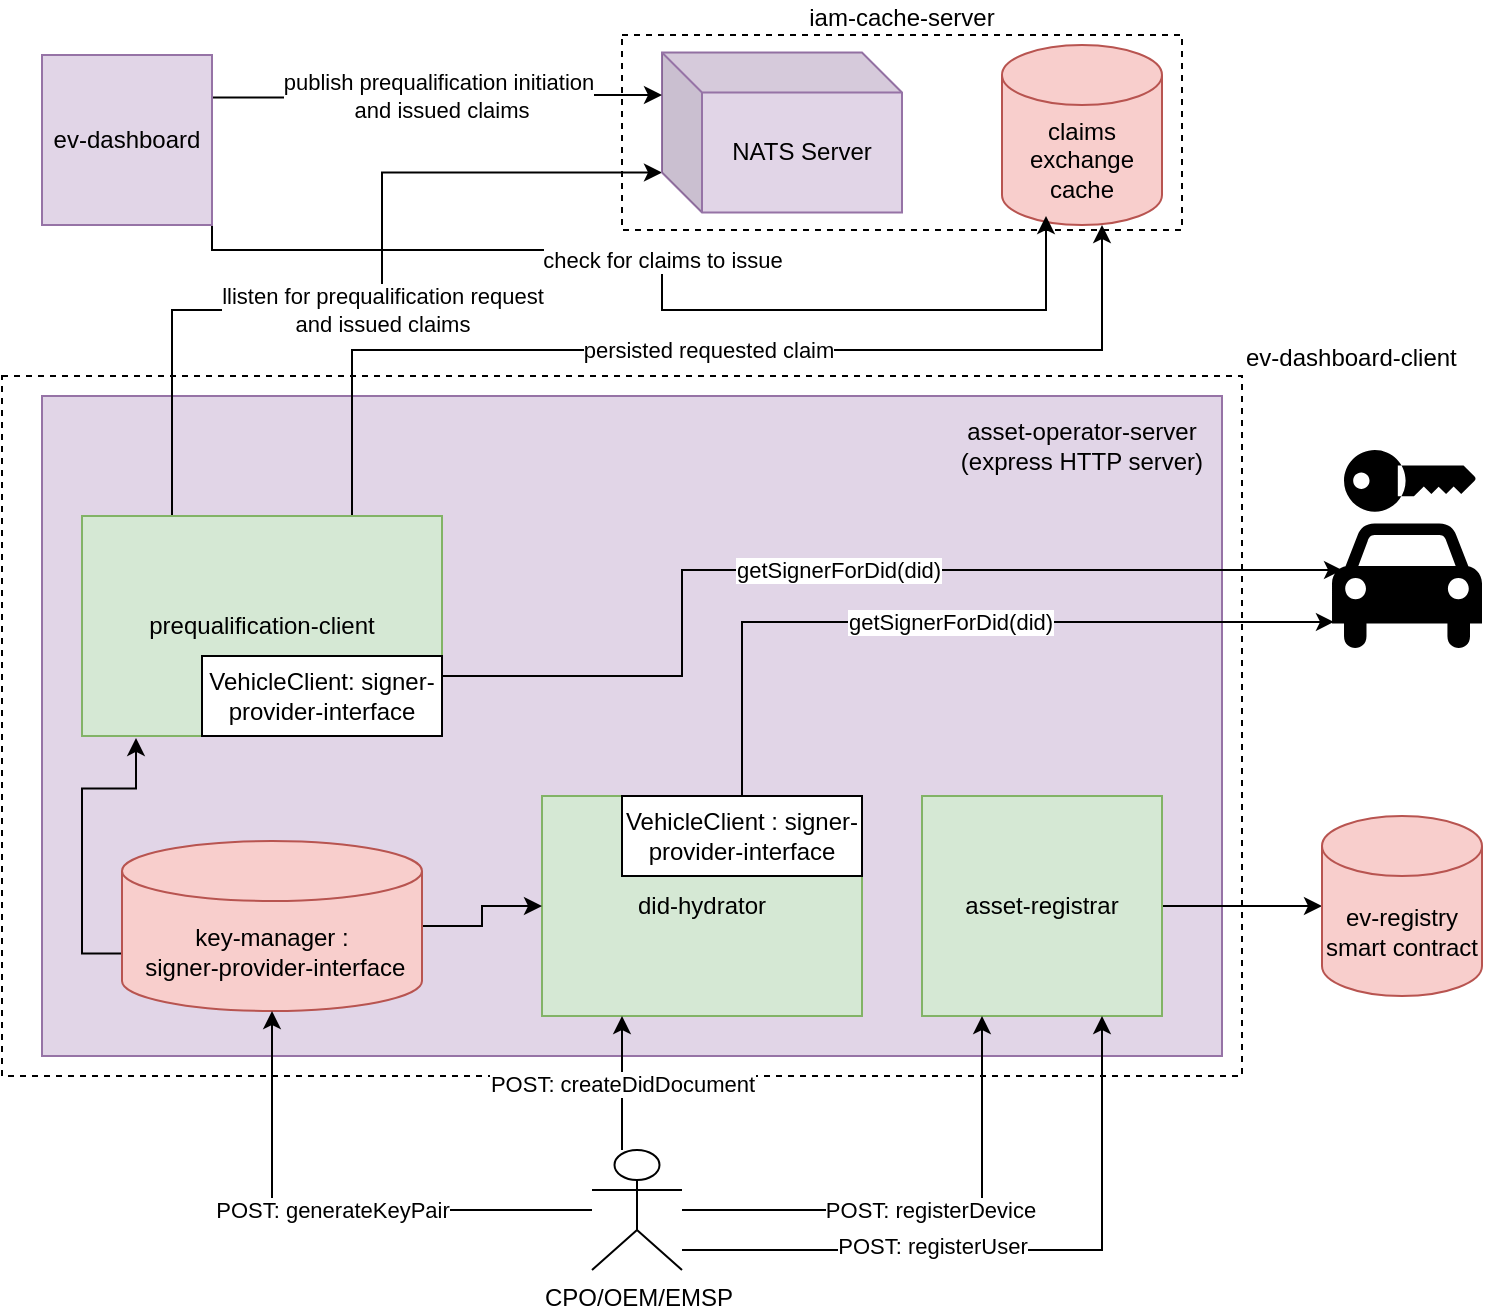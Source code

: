 <mxfile version="13.10.2"><diagram id="yGvaE43_NcQUKt1iMErg" name="Page-1"><mxGraphModel dx="1426" dy="733" grid="1" gridSize="10" guides="1" tooltips="1" connect="1" arrows="1" fold="1" page="1" pageScale="1" pageWidth="1200" pageHeight="1600" math="0" shadow="0"><root><mxCell id="0"/><mxCell id="1" parent="0"/><mxCell id="cYk_yAAYVgcoVij9H97l-51" value="iam-cache-server" style="rounded=0;whiteSpace=wrap;html=1;dashed=1;fillColor=none;gradientColor=none;align=center;labelPosition=center;verticalLabelPosition=top;verticalAlign=bottom;" vertex="1" parent="1"><mxGeometry x="500" y="42.5" width="280" height="97.5" as="geometry"/></mxCell><mxCell id="cYk_yAAYVgcoVij9H97l-46" value="ev-dashboard-client" style="rounded=0;whiteSpace=wrap;html=1;gradientColor=none;align=left;fillColor=none;dashed=1;labelPosition=right;verticalLabelPosition=top;verticalAlign=bottom;" vertex="1" parent="1"><mxGeometry x="190" y="213" width="620" height="350" as="geometry"/></mxCell><mxCell id="cYk_yAAYVgcoVij9H97l-2" value="" style="rounded=0;whiteSpace=wrap;html=1;fillColor=#e1d5e7;strokeColor=#9673a6;" vertex="1" parent="1"><mxGeometry x="210" y="223" width="590" height="330" as="geometry"/></mxCell><mxCell id="cYk_yAAYVgcoVij9H97l-3" value="asset-operator-server&lt;br&gt;(express HTTP server)" style="text;html=1;strokeColor=none;fillColor=none;align=center;verticalAlign=middle;whiteSpace=wrap;rounded=0;dashed=1;" vertex="1" parent="1"><mxGeometry x="660" y="233" width="140" height="30" as="geometry"/></mxCell><mxCell id="cYk_yAAYVgcoVij9H97l-6" value="did-hydrator" style="rounded=0;whiteSpace=wrap;html=1;fillColor=#d5e8d4;strokeColor=#82b366;" vertex="1" parent="1"><mxGeometry x="460" y="423" width="160" height="110" as="geometry"/></mxCell><mxCell id="cYk_yAAYVgcoVij9H97l-25" style="edgeStyle=orthogonalEdgeStyle;rounded=0;orthogonalLoop=1;jettySize=auto;html=1;exitX=0;exitY=0;exitDx=0;exitDy=56.25;exitPerimeter=0;entryX=0.15;entryY=1.009;entryDx=0;entryDy=0;entryPerimeter=0;" edge="1" parent="1" source="cYk_yAAYVgcoVij9H97l-9" target="cYk_yAAYVgcoVij9H97l-14"><mxGeometry relative="1" as="geometry"/></mxCell><mxCell id="cYk_yAAYVgcoVij9H97l-38" style="edgeStyle=orthogonalEdgeStyle;rounded=0;orthogonalLoop=1;jettySize=auto;html=1;entryX=0;entryY=0.5;entryDx=0;entryDy=0;" edge="1" parent="1" source="cYk_yAAYVgcoVij9H97l-9" target="cYk_yAAYVgcoVij9H97l-6"><mxGeometry relative="1" as="geometry"/></mxCell><mxCell id="cYk_yAAYVgcoVij9H97l-9" value="&lt;span style=&quot;text-align: left&quot;&gt;key-manager :&lt;/span&gt;&lt;br style=&quot;text-align: left&quot;&gt;&lt;span style=&quot;text-align: left&quot;&gt;&amp;nbsp;signer-provider-interface&lt;/span&gt;" style="shape=cylinder3;whiteSpace=wrap;html=1;boundedLbl=1;backgroundOutline=1;size=15;fillColor=#f8cecc;strokeColor=#b85450;" vertex="1" parent="1"><mxGeometry x="250" y="445.5" width="150" height="85" as="geometry"/></mxCell><mxCell id="cYk_yAAYVgcoVij9H97l-48" style="edgeStyle=orthogonalEdgeStyle;rounded=0;orthogonalLoop=1;jettySize=auto;html=1;entryX=0;entryY=0.5;entryDx=0;entryDy=0;entryPerimeter=0;" edge="1" parent="1" source="cYk_yAAYVgcoVij9H97l-11" target="cYk_yAAYVgcoVij9H97l-39"><mxGeometry relative="1" as="geometry"/></mxCell><mxCell id="cYk_yAAYVgcoVij9H97l-11" value="asset-registrar" style="rounded=0;whiteSpace=wrap;html=1;spacingLeft=0;fillColor=#d5e8d4;strokeColor=#82b366;" vertex="1" parent="1"><mxGeometry x="650" y="423" width="120" height="110" as="geometry"/></mxCell><mxCell id="cYk_yAAYVgcoVij9H97l-31" value="getSignerForDid(did)" style="edgeStyle=orthogonalEdgeStyle;rounded=0;orthogonalLoop=1;jettySize=auto;html=1;exitX=0.5;exitY=0;exitDx=0;exitDy=0;entryX=0.013;entryY=0.851;entryDx=0;entryDy=0;entryPerimeter=0;" edge="1" parent="1" source="cYk_yAAYVgcoVij9H97l-13" target="cYk_yAAYVgcoVij9H97l-21"><mxGeometry relative="1" as="geometry"><mxPoint x="638.75" y="191.98" as="targetPoint"/></mxGeometry></mxCell><mxCell id="cYk_yAAYVgcoVij9H97l-13" value="VehicleClient : signer-provider-interface" style="rounded=0;whiteSpace=wrap;html=1;" vertex="1" parent="1"><mxGeometry x="500" y="423" width="120" height="40" as="geometry"/></mxCell><mxCell id="cYk_yAAYVgcoVij9H97l-57" value="llisten for prequalification request&lt;br&gt;and issued claims" style="edgeStyle=orthogonalEdgeStyle;rounded=0;orthogonalLoop=1;jettySize=auto;html=1;exitX=0.25;exitY=0;exitDx=0;exitDy=0;entryX=0;entryY=0;entryDx=0;entryDy=60;entryPerimeter=0;" edge="1" parent="1" source="cYk_yAAYVgcoVij9H97l-14" target="cYk_yAAYVgcoVij9H97l-52"><mxGeometry relative="1" as="geometry"><Array as="points"><mxPoint x="275" y="180"/><mxPoint x="380" y="180"/><mxPoint x="380" y="111"/></Array></mxGeometry></mxCell><mxCell id="cYk_yAAYVgcoVij9H97l-58" value="persisted requested claim" style="edgeStyle=orthogonalEdgeStyle;rounded=0;orthogonalLoop=1;jettySize=auto;html=1;exitX=0.75;exitY=0;exitDx=0;exitDy=0;" edge="1" parent="1" source="cYk_yAAYVgcoVij9H97l-14" target="cYk_yAAYVgcoVij9H97l-49"><mxGeometry relative="1" as="geometry"><Array as="points"><mxPoint x="365" y="200"/><mxPoint x="740" y="200"/></Array></mxGeometry></mxCell><mxCell id="cYk_yAAYVgcoVij9H97l-14" value="prequalification-client" style="rounded=0;whiteSpace=wrap;html=1;fillColor=#d5e8d4;strokeColor=#82b366;" vertex="1" parent="1"><mxGeometry x="230" y="283" width="180" height="110" as="geometry"/></mxCell><mxCell id="cYk_yAAYVgcoVij9H97l-55" value="getSignerForDid(did)" style="edgeStyle=orthogonalEdgeStyle;rounded=0;orthogonalLoop=1;jettySize=auto;html=1;entryX=0.067;entryY=0.594;entryDx=0;entryDy=0;entryPerimeter=0;exitX=1;exitY=0.25;exitDx=0;exitDy=0;" edge="1" parent="1" source="cYk_yAAYVgcoVij9H97l-17" target="cYk_yAAYVgcoVij9H97l-21"><mxGeometry relative="1" as="geometry"><mxPoint x="586.25" y="191.98" as="targetPoint"/><Array as="points"><mxPoint x="530" y="363"/><mxPoint x="530" y="310"/></Array></mxGeometry></mxCell><mxCell id="cYk_yAAYVgcoVij9H97l-17" value="VehicleClient: signer-provider-interface" style="rounded=0;whiteSpace=wrap;html=1;" vertex="1" parent="1"><mxGeometry x="290" y="353" width="120" height="40" as="geometry"/></mxCell><mxCell id="cYk_yAAYVgcoVij9H97l-29" value="POST: generateKeyPair" style="edgeStyle=orthogonalEdgeStyle;rounded=0;orthogonalLoop=1;jettySize=auto;html=1;entryX=0.5;entryY=1;entryDx=0;entryDy=0;entryPerimeter=0;" edge="1" parent="1" source="cYk_yAAYVgcoVij9H97l-18" target="cYk_yAAYVgcoVij9H97l-9"><mxGeometry relative="1" as="geometry"/></mxCell><mxCell id="cYk_yAAYVgcoVij9H97l-34" value="POST: createDidDocument" style="edgeStyle=orthogonalEdgeStyle;rounded=0;orthogonalLoop=1;jettySize=auto;html=1;entryX=0.25;entryY=1;entryDx=0;entryDy=0;" edge="1" parent="1" source="cYk_yAAYVgcoVij9H97l-18" target="cYk_yAAYVgcoVij9H97l-6"><mxGeometry relative="1" as="geometry"><Array as="points"><mxPoint x="500" y="570"/><mxPoint x="500" y="570"/></Array></mxGeometry></mxCell><mxCell id="cYk_yAAYVgcoVij9H97l-35" value="POST: registerDevice" style="edgeStyle=orthogonalEdgeStyle;rounded=0;orthogonalLoop=1;jettySize=auto;html=1;entryX=0.25;entryY=1;entryDx=0;entryDy=0;" edge="1" parent="1" source="cYk_yAAYVgcoVij9H97l-18" target="cYk_yAAYVgcoVij9H97l-11"><mxGeometry relative="1" as="geometry"/></mxCell><mxCell id="cYk_yAAYVgcoVij9H97l-36" style="edgeStyle=orthogonalEdgeStyle;rounded=0;orthogonalLoop=1;jettySize=auto;html=1;entryX=0.75;entryY=1;entryDx=0;entryDy=0;" edge="1" parent="1" source="cYk_yAAYVgcoVij9H97l-18" target="cYk_yAAYVgcoVij9H97l-11"><mxGeometry relative="1" as="geometry"><Array as="points"><mxPoint x="740" y="650"/></Array></mxGeometry></mxCell><mxCell id="cYk_yAAYVgcoVij9H97l-37" value="POST: registerUser" style="edgeLabel;html=1;align=center;verticalAlign=middle;resizable=0;points=[];" vertex="1" connectable="0" parent="cYk_yAAYVgcoVij9H97l-36"><mxGeometry x="-0.235" y="2" relative="1" as="geometry"><mxPoint as="offset"/></mxGeometry></mxCell><mxCell id="cYk_yAAYVgcoVij9H97l-18" value="CPO/OEM/EMSP" style="shape=umlActor;verticalLabelPosition=bottom;verticalAlign=top;html=1;outlineConnect=0;gradientColor=none;align=center;" vertex="1" parent="1"><mxGeometry x="485" y="600" width="45" height="60" as="geometry"/></mxCell><mxCell id="cYk_yAAYVgcoVij9H97l-21" value="" style="shape=mxgraph.signs.travel.car_rental;html=1;pointerEvents=1;fillColor=#000000;strokeColor=none;verticalLabelPosition=bottom;verticalAlign=top;align=center;" vertex="1" parent="1"><mxGeometry x="855" y="250" width="75" height="101" as="geometry"/></mxCell><mxCell id="cYk_yAAYVgcoVij9H97l-39" value="ev-registry smart contract" style="shape=cylinder3;whiteSpace=wrap;html=1;boundedLbl=1;backgroundOutline=1;size=15;align=center;fillColor=#f8cecc;strokeColor=#b85450;" vertex="1" parent="1"><mxGeometry x="850" y="433" width="80" height="90" as="geometry"/></mxCell><mxCell id="cYk_yAAYVgcoVij9H97l-49" value="claims exchange cache" style="shape=cylinder3;whiteSpace=wrap;html=1;boundedLbl=1;backgroundOutline=1;size=15;align=center;fillColor=#f8cecc;strokeColor=#b85450;" vertex="1" parent="1"><mxGeometry x="690" y="47.5" width="80" height="90" as="geometry"/></mxCell><mxCell id="cYk_yAAYVgcoVij9H97l-52" value="NATS Server" style="shape=cube;whiteSpace=wrap;html=1;boundedLbl=1;backgroundOutline=1;darkOpacity=0.05;darkOpacity2=0.1;fillColor=#e1d5e7;align=center;strokeColor=#9673a6;" vertex="1" parent="1"><mxGeometry x="520" y="51.25" width="120" height="80" as="geometry"/></mxCell><mxCell id="cYk_yAAYVgcoVij9H97l-54" value="publish prequalification initiation&lt;br&gt;&amp;nbsp;and issued claims" style="edgeStyle=orthogonalEdgeStyle;rounded=0;orthogonalLoop=1;jettySize=auto;html=1;entryX=0;entryY=0.266;entryDx=0;entryDy=0;entryPerimeter=0;exitX=1;exitY=0.25;exitDx=0;exitDy=0;" edge="1" parent="1" source="cYk_yAAYVgcoVij9H97l-53" target="cYk_yAAYVgcoVij9H97l-52"><mxGeometry relative="1" as="geometry"/></mxCell><mxCell id="cYk_yAAYVgcoVij9H97l-59" value="check for claims to issue" style="edgeStyle=orthogonalEdgeStyle;rounded=0;orthogonalLoop=1;jettySize=auto;html=1;exitX=1;exitY=0.75;exitDx=0;exitDy=0;" edge="1" parent="1" source="cYk_yAAYVgcoVij9H97l-53"><mxGeometry relative="1" as="geometry"><mxPoint x="712" y="133" as="targetPoint"/><Array as="points"><mxPoint x="295" y="150"/><mxPoint x="520" y="150"/><mxPoint x="520" y="180"/><mxPoint x="712" y="180"/></Array></mxGeometry></mxCell><mxCell id="cYk_yAAYVgcoVij9H97l-53" value="ev-dashboard" style="whiteSpace=wrap;html=1;aspect=fixed;fillColor=#e1d5e7;align=center;strokeColor=#9673a6;" vertex="1" parent="1"><mxGeometry x="210" y="52.5" width="85" height="85" as="geometry"/></mxCell></root></mxGraphModel></diagram></mxfile>
